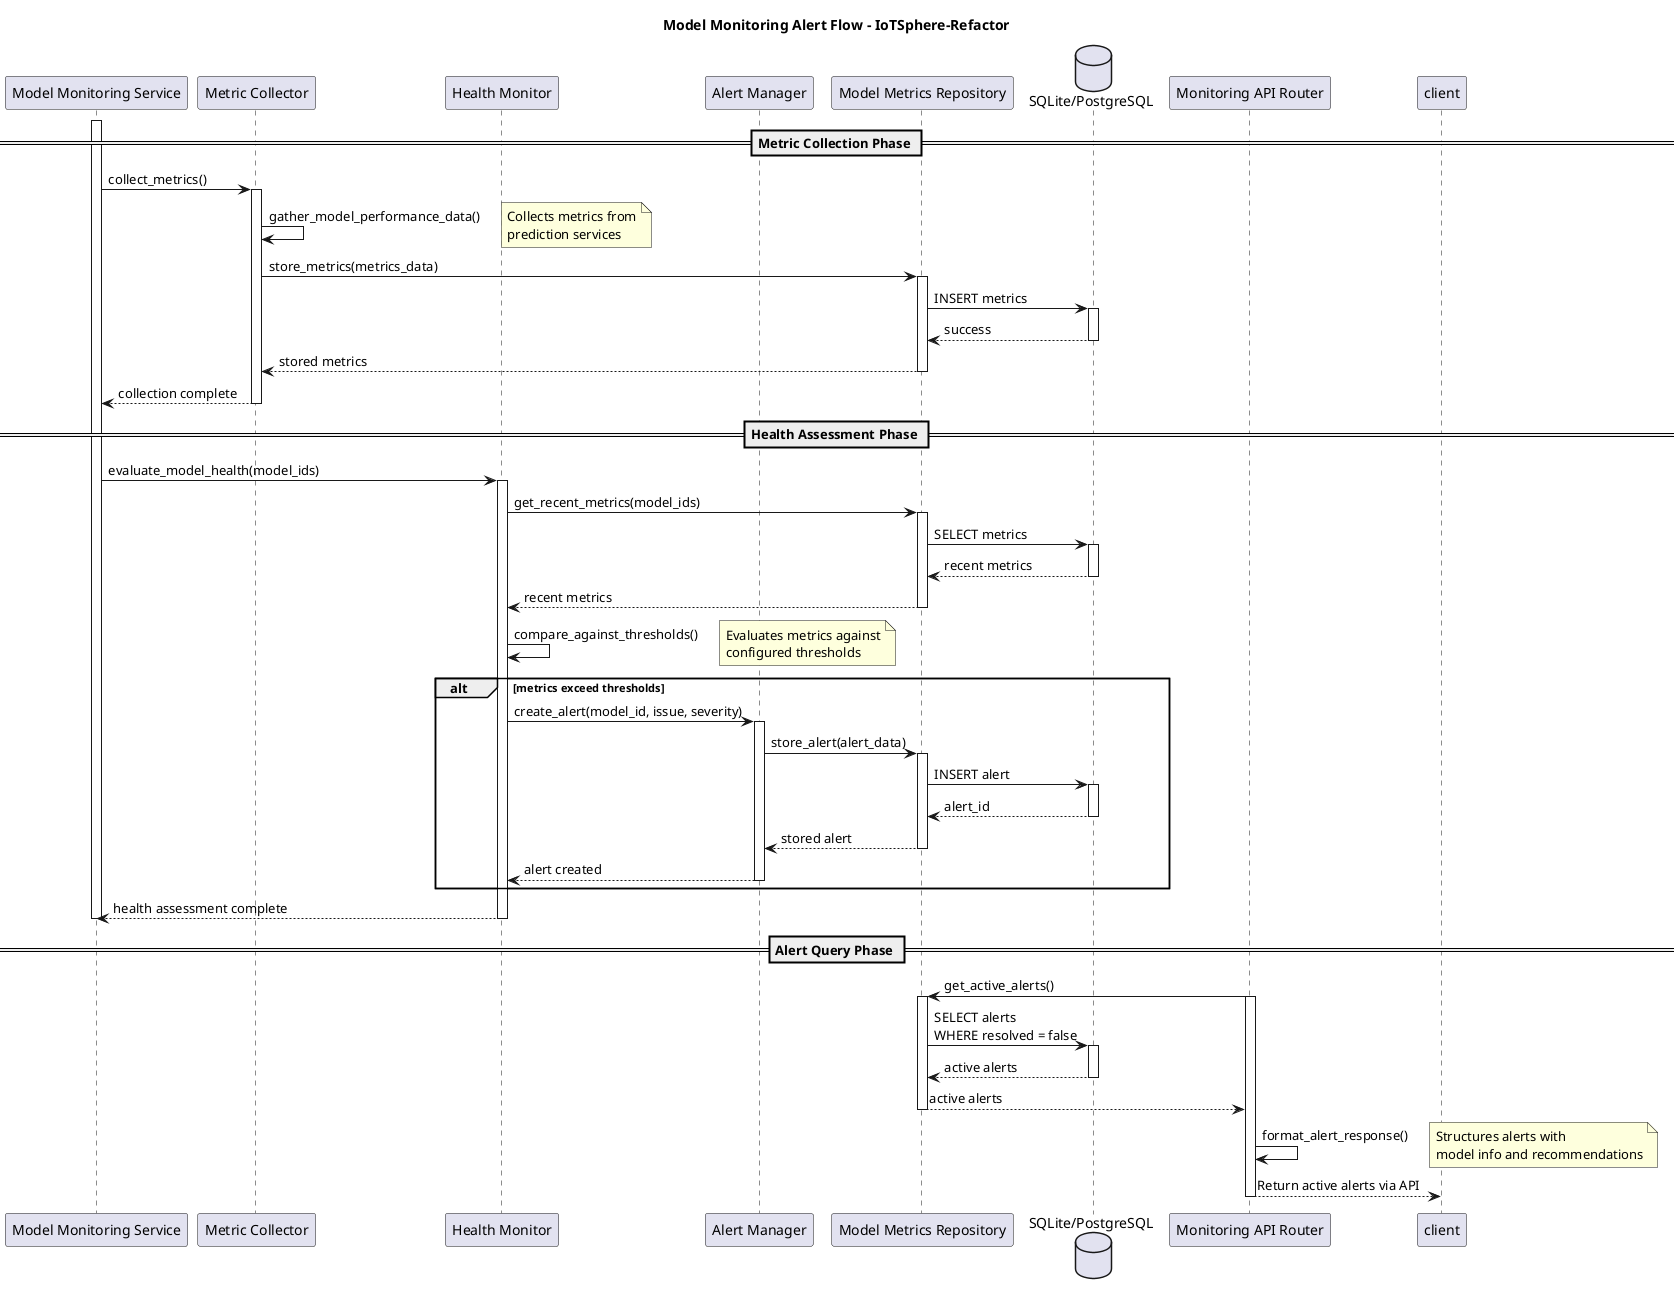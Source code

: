 @startuml Model Monitoring Alert Flow
title "Model Monitoring Alert Flow - IoTSphere-Refactor"

participant "Model Monitoring Service" as monitor_service
participant "Metric Collector" as collector
participant "Health Monitor" as health_monitor
participant "Alert Manager" as alert_manager
participant "Model Metrics Repository" as metrics_repo
database "SQLite/PostgreSQL" as database
participant "Monitoring API Router" as api

== Metric Collection Phase ==

activate monitor_service
monitor_service -> collector: collect_metrics()
activate collector

collector -> collector: gather_model_performance_data()
note right: Collects metrics from\nprediction services

collector -> metrics_repo: store_metrics(metrics_data)
activate metrics_repo
metrics_repo -> database: INSERT metrics
activate database
database --> metrics_repo: success
deactivate database
metrics_repo --> collector: stored metrics
deactivate metrics_repo

collector --> monitor_service: collection complete
deactivate collector

== Health Assessment Phase ==

monitor_service -> health_monitor: evaluate_model_health(model_ids)
activate health_monitor

health_monitor -> metrics_repo: get_recent_metrics(model_ids)
activate metrics_repo
metrics_repo -> database: SELECT metrics
activate database
database --> metrics_repo: recent metrics
deactivate database
metrics_repo --> health_monitor: recent metrics
deactivate metrics_repo

health_monitor -> health_monitor: compare_against_thresholds()
note right: Evaluates metrics against\nconfigured thresholds

alt metrics exceed thresholds
    health_monitor -> alert_manager: create_alert(model_id, issue, severity)
    activate alert_manager

    alert_manager -> metrics_repo: store_alert(alert_data)
    activate metrics_repo
    metrics_repo -> database: INSERT alert
    activate database
    database --> metrics_repo: alert_id
    deactivate database
    metrics_repo --> alert_manager: stored alert
    deactivate metrics_repo

    alert_manager --> health_monitor: alert created
    deactivate alert_manager
end

health_monitor --> monitor_service: health assessment complete
deactivate health_monitor

deactivate monitor_service

== Alert Query Phase ==

api -> metrics_repo: get_active_alerts()
activate api
activate metrics_repo

metrics_repo -> database: SELECT alerts\nWHERE resolved = false
activate database
database --> metrics_repo: active alerts
deactivate database

metrics_repo --> api: active alerts
deactivate metrics_repo

api -> api: format_alert_response()
note right: Structures alerts with\nmodel info and recommendations

api --> client: Return active alerts via API

deactivate api

@enduml
